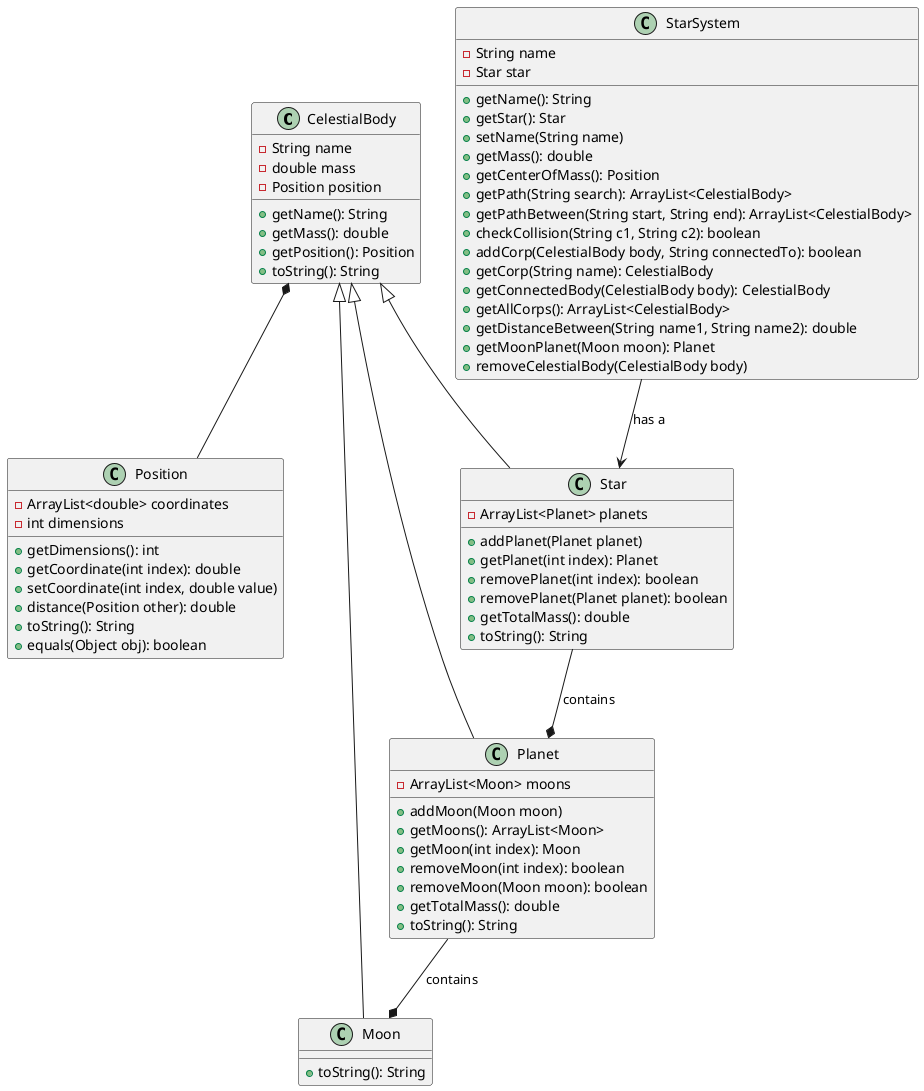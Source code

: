 @startuml

class CelestialBody {
    - String name
    - double mass
    - Position position
    + getName(): String
    + getMass(): double
    + getPosition(): Position
    + toString(): String
}

class Position {
    - ArrayList<double> coordinates
    - int dimensions
    + getDimensions(): int
    + getCoordinate(int index): double
    + setCoordinate(int index, double value)
    + distance(Position other): double
    + toString(): String
    + equals(Object obj): boolean
}

class Moon {
    + toString(): String
}

class Planet {
    - ArrayList<Moon> moons
    + addMoon(Moon moon)
    + getMoons(): ArrayList<Moon>
    + getMoon(int index): Moon
    + removeMoon(int index): boolean
    + removeMoon(Moon moon): boolean
    + getTotalMass(): double
    + toString(): String
}

class Star {
    - ArrayList<Planet> planets
    + addPlanet(Planet planet)
    + getPlanet(int index): Planet
    + removePlanet(int index): boolean
    + removePlanet(Planet planet): boolean
    + getTotalMass(): double
    + toString(): String
}

class StarSystem {
    - String name
    - Star star
    + getName(): String
    + getStar(): Star
    + setName(String name)
    + getMass(): double
    + getCenterOfMass(): Position
    + getPath(String search): ArrayList<CelestialBody>
    + getPathBetween(String start, String end): ArrayList<CelestialBody>
    + checkCollision(String c1, String c2): boolean
    + addCorp(CelestialBody body, String connectedTo): boolean
    + getCorp(String name): CelestialBody
    + getConnectedBody(CelestialBody body): CelestialBody
    + getAllCorps(): ArrayList<CelestialBody>
    + getDistanceBetween(String name1, String name2): double
    + getMoonPlanet(Moon moon): Planet
    + removeCelestialBody(CelestialBody body)
}


CelestialBody <|-- Moon
CelestialBody <|-- Planet
CelestialBody <|-- Star
Star --* Planet : "contains"
Planet --* Moon : "contains"
StarSystem --> Star : "has a"
CelestialBody *-- Position


@enduml
